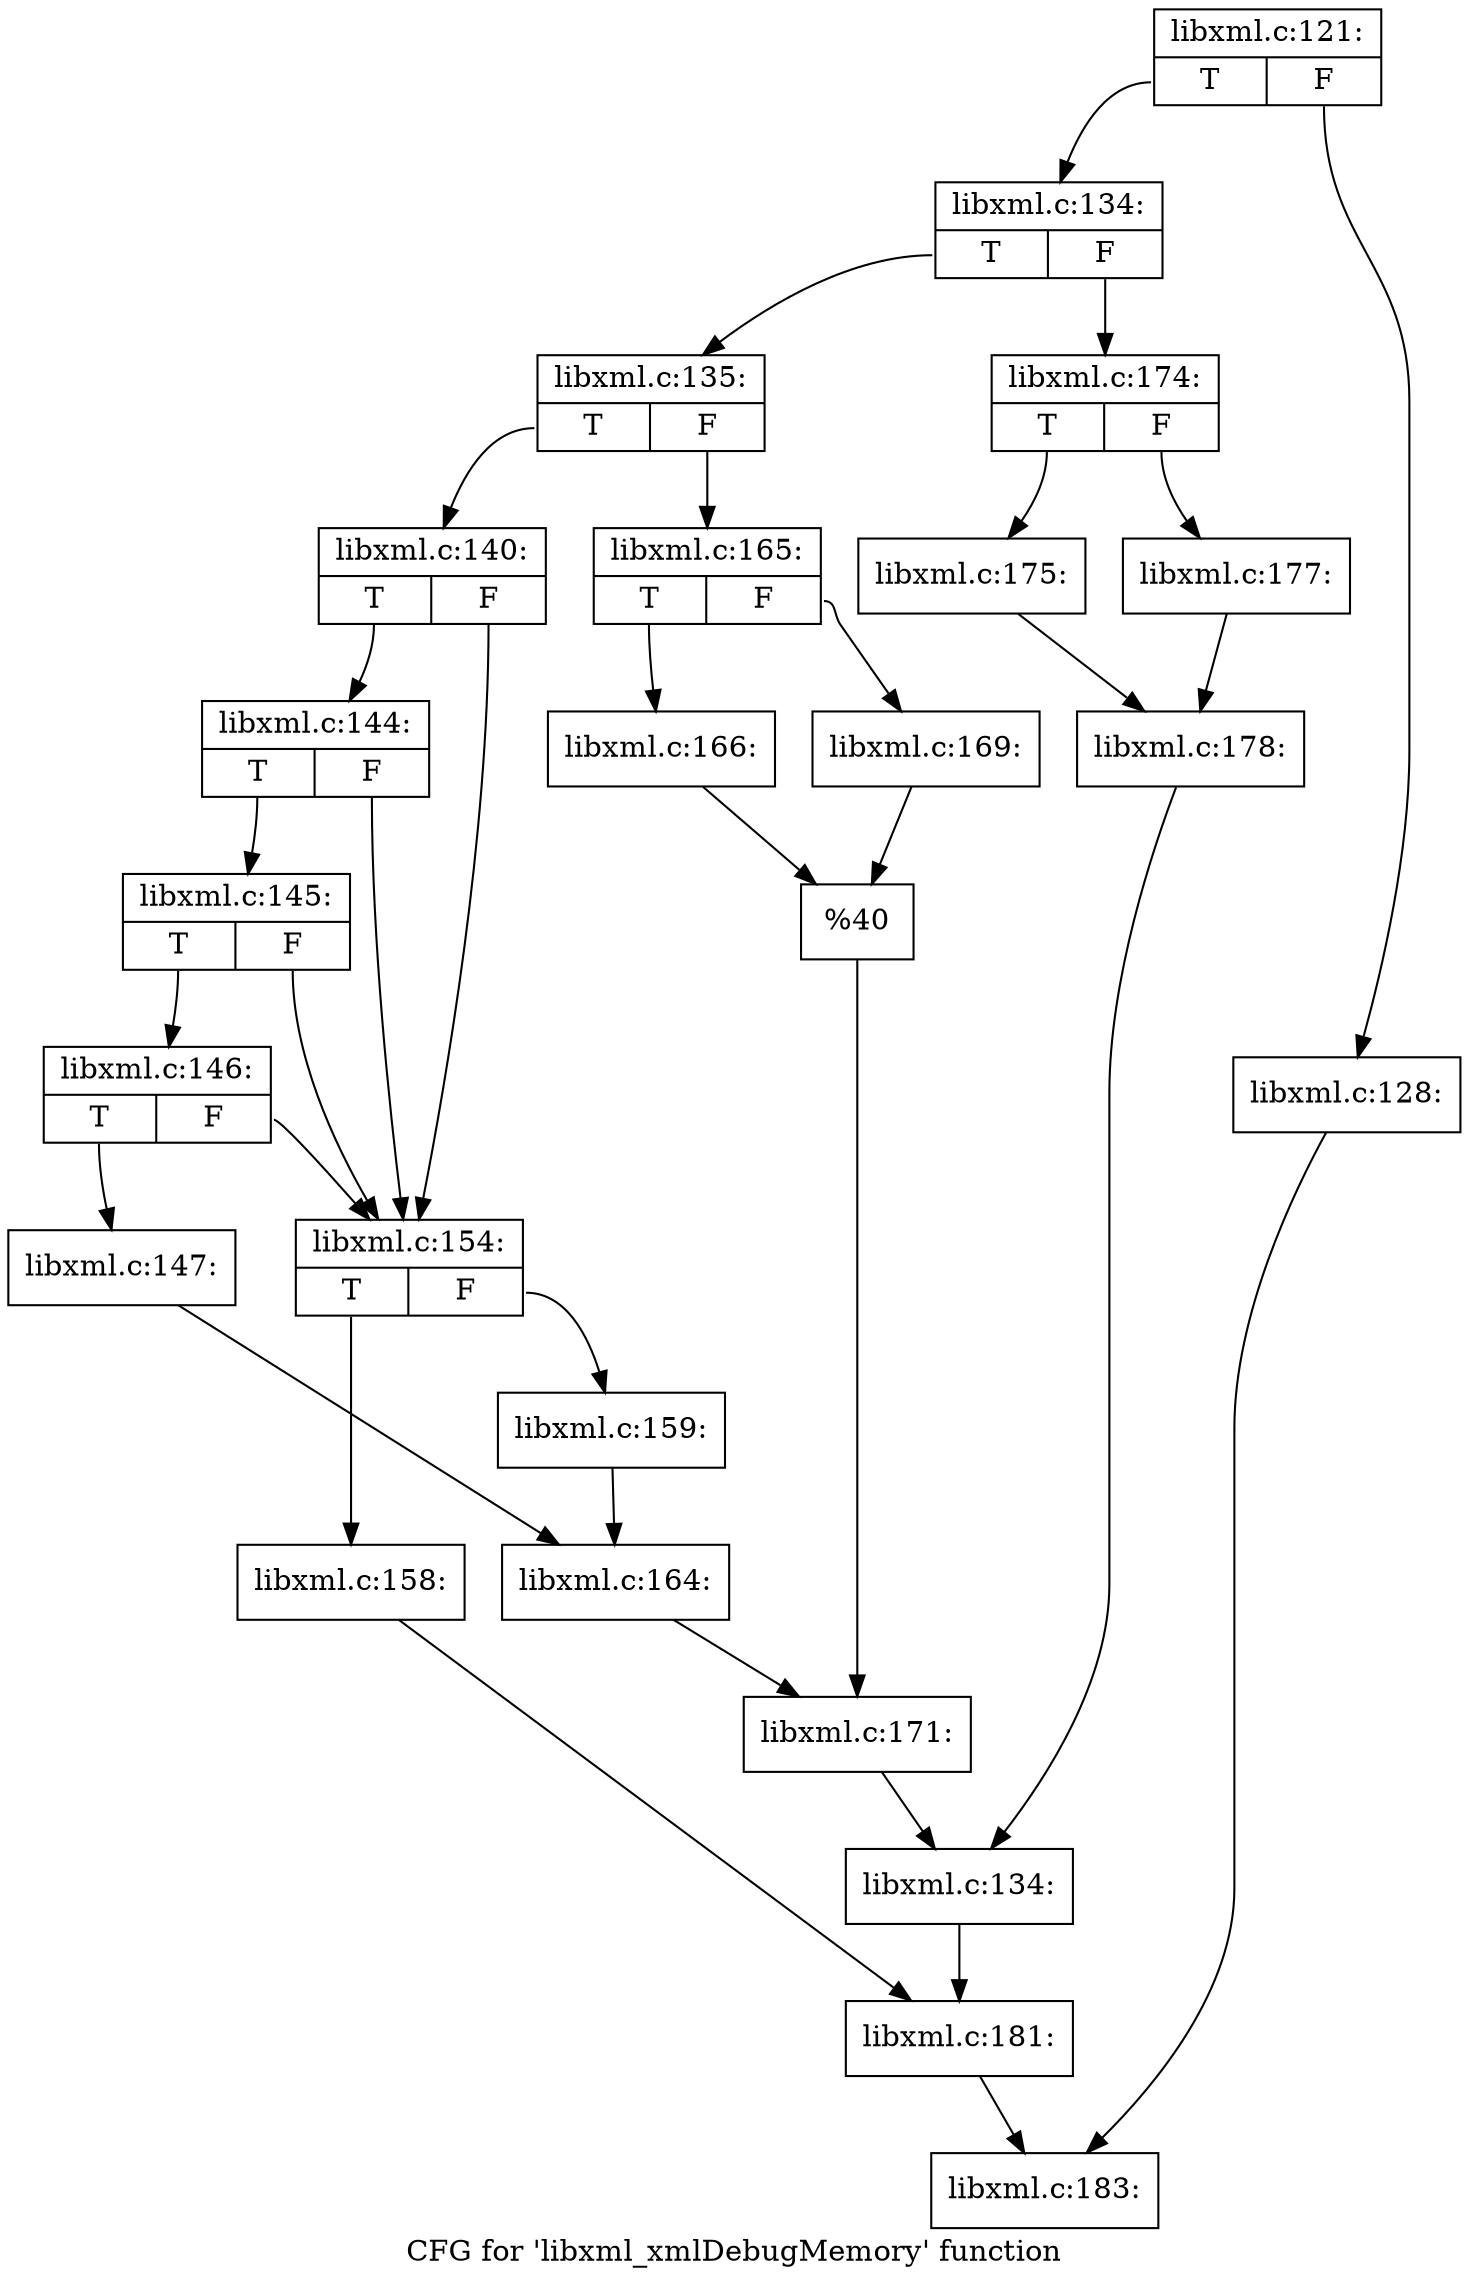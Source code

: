 digraph "CFG for 'libxml_xmlDebugMemory' function" {
	label="CFG for 'libxml_xmlDebugMemory' function";

	Node0x51bdf70 [shape=record,label="{libxml.c:121:|{<s0>T|<s1>F}}"];
	Node0x51bdf70:s0 -> Node0x51c05d0;
	Node0x51bdf70:s1 -> Node0x51c0580;
	Node0x51c0580 [shape=record,label="{libxml.c:128:}"];
	Node0x51c0580 -> Node0x51bdc80;
	Node0x51c05d0 [shape=record,label="{libxml.c:134:|{<s0>T|<s1>F}}"];
	Node0x51c05d0:s0 -> Node0x51c1b00;
	Node0x51c05d0:s1 -> Node0x51c1ba0;
	Node0x51c1b00 [shape=record,label="{libxml.c:135:|{<s0>T|<s1>F}}"];
	Node0x51c1b00:s0 -> Node0x51c2010;
	Node0x51c1b00:s1 -> Node0x51c20b0;
	Node0x51c2010 [shape=record,label="{libxml.c:140:|{<s0>T|<s1>F}}"];
	Node0x51c2010:s0 -> Node0x51c4460;
	Node0x51c2010:s1 -> Node0x51c4340;
	Node0x51c4460 [shape=record,label="{libxml.c:144:|{<s0>T|<s1>F}}"];
	Node0x51c4460:s0 -> Node0x51c43e0;
	Node0x51c4460:s1 -> Node0x51c4340;
	Node0x51c43e0 [shape=record,label="{libxml.c:145:|{<s0>T|<s1>F}}"];
	Node0x51c43e0:s0 -> Node0x51c4390;
	Node0x51c43e0:s1 -> Node0x51c4340;
	Node0x51c4390 [shape=record,label="{libxml.c:146:|{<s0>T|<s1>F}}"];
	Node0x51c4390:s0 -> Node0x4f1a4c0;
	Node0x51c4390:s1 -> Node0x51c4340;
	Node0x4f1a4c0 [shape=record,label="{libxml.c:147:}"];
	Node0x4f1a4c0 -> Node0x51c3ba0;
	Node0x51c4340 [shape=record,label="{libxml.c:154:|{<s0>T|<s1>F}}"];
	Node0x51c4340:s0 -> Node0x51c4a10;
	Node0x51c4340:s1 -> Node0x51c3110;
	Node0x51c4a10 [shape=record,label="{libxml.c:158:}"];
	Node0x51c4a10 -> Node0x4dd3da0;
	Node0x51c3110 [shape=record,label="{libxml.c:159:}"];
	Node0x51c3110 -> Node0x51c3ba0;
	Node0x51c3ba0 [shape=record,label="{libxml.c:164:}"];
	Node0x51c3ba0 -> Node0x51c2060;
	Node0x51c20b0 [shape=record,label="{libxml.c:165:|{<s0>T|<s1>F}}"];
	Node0x51c20b0:s0 -> Node0x51c7030;
	Node0x51c20b0:s1 -> Node0x4dd3df0;
	Node0x51c7030 [shape=record,label="{libxml.c:166:}"];
	Node0x51c7030 -> Node0x51c24c0;
	Node0x4dd3df0 [shape=record,label="{libxml.c:169:}"];
	Node0x4dd3df0 -> Node0x51c24c0;
	Node0x51c24c0 [shape=record,label="{%40}"];
	Node0x51c24c0 -> Node0x51c2060;
	Node0x51c2060 [shape=record,label="{libxml.c:171:}"];
	Node0x51c2060 -> Node0x51c1b50;
	Node0x51c1ba0 [shape=record,label="{libxml.c:174:|{<s0>T|<s1>F}}"];
	Node0x51c1ba0:s0 -> Node0x51c84b0;
	Node0x51c1ba0:s1 -> Node0x51c8550;
	Node0x51c84b0 [shape=record,label="{libxml.c:175:}"];
	Node0x51c84b0 -> Node0x51c8500;
	Node0x51c8550 [shape=record,label="{libxml.c:177:}"];
	Node0x51c8550 -> Node0x51c8500;
	Node0x51c8500 [shape=record,label="{libxml.c:178:}"];
	Node0x51c8500 -> Node0x51c1b50;
	Node0x51c1b50 [shape=record,label="{libxml.c:134:}"];
	Node0x51c1b50 -> Node0x4dd3da0;
	Node0x4dd3da0 [shape=record,label="{libxml.c:181:}"];
	Node0x4dd3da0 -> Node0x51bdc80;
	Node0x51bdc80 [shape=record,label="{libxml.c:183:}"];
}
